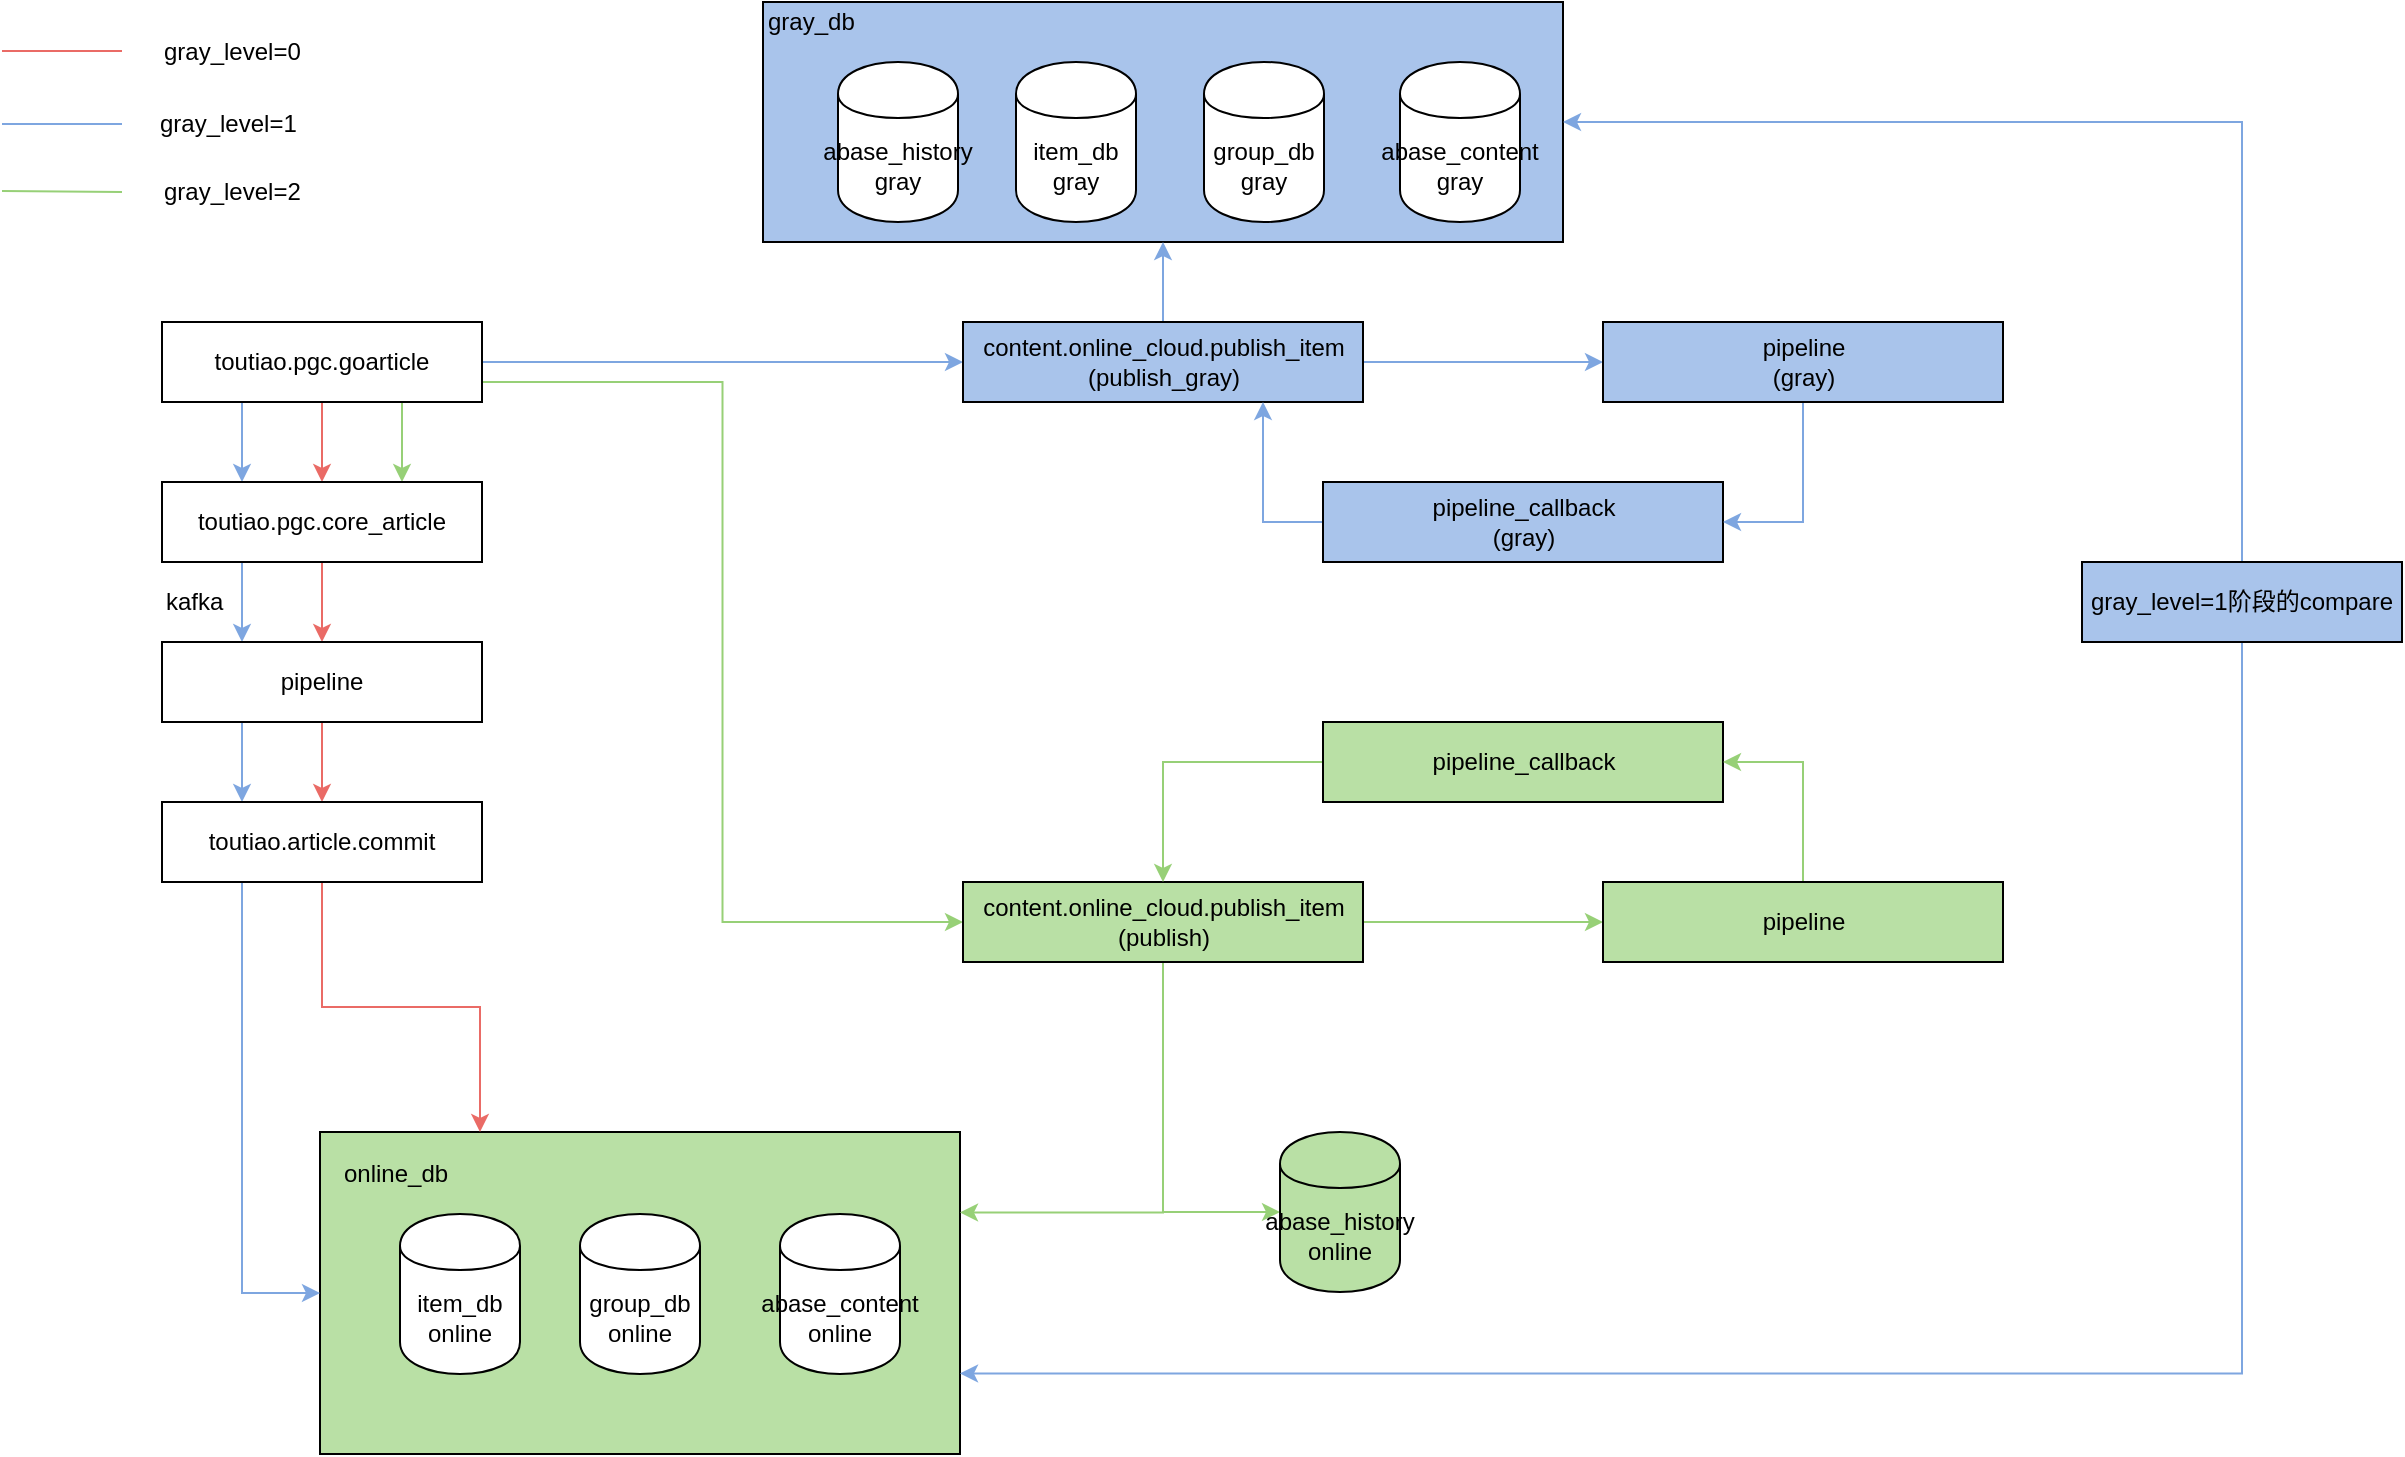 <mxfile version="11.0.7" type="github"><diagram id="RzEllMcAXhijFLLB4hno" name="Page-1"><mxGraphModel dx="1426" dy="795" grid="0" gridSize="10" guides="1" tooltips="1" connect="1" arrows="1" fold="1" page="1" pageScale="1" pageWidth="3300" pageHeight="2339" math="0" shadow="0"><root><mxCell id="0"/><mxCell id="1" parent="0"/><mxCell id="3XzX1_1msdyQVYDM25QE-69" value="" style="rounded=0;whiteSpace=wrap;html=1;fillColor=#A9C4EB;" vertex="1" parent="1"><mxGeometry x="460.5" y="80" width="400" height="120" as="geometry"/></mxCell><mxCell id="3XzX1_1msdyQVYDM25QE-62" value="" style="rounded=0;whiteSpace=wrap;html=1;fillColor=#B9E0A5;" vertex="1" parent="1"><mxGeometry x="239" y="645" width="320" height="161" as="geometry"/></mxCell><mxCell id="3XzX1_1msdyQVYDM25QE-3" style="edgeStyle=orthogonalEdgeStyle;rounded=0;orthogonalLoop=1;jettySize=auto;html=1;entryX=0.5;entryY=0;entryDx=0;entryDy=0;strokeColor=#EA6B66;" edge="1" parent="1" source="3XzX1_1msdyQVYDM25QE-1" target="3XzX1_1msdyQVYDM25QE-2"><mxGeometry relative="1" as="geometry"/></mxCell><mxCell id="3XzX1_1msdyQVYDM25QE-14" style="edgeStyle=orthogonalEdgeStyle;rounded=0;orthogonalLoop=1;jettySize=auto;html=1;entryX=0;entryY=0.5;entryDx=0;entryDy=0;strokeColor=#7EA6E0;" edge="1" parent="1" source="3XzX1_1msdyQVYDM25QE-1" target="3XzX1_1msdyQVYDM25QE-8"><mxGeometry relative="1" as="geometry"/></mxCell><mxCell id="3XzX1_1msdyQVYDM25QE-15" style="edgeStyle=orthogonalEdgeStyle;rounded=0;orthogonalLoop=1;jettySize=auto;html=1;exitX=0.25;exitY=1;exitDx=0;exitDy=0;entryX=0.25;entryY=0;entryDx=0;entryDy=0;strokeColor=#7EA6E0;" edge="1" parent="1" source="3XzX1_1msdyQVYDM25QE-1" target="3XzX1_1msdyQVYDM25QE-2"><mxGeometry relative="1" as="geometry"/></mxCell><mxCell id="3XzX1_1msdyQVYDM25QE-26" style="edgeStyle=orthogonalEdgeStyle;rounded=0;orthogonalLoop=1;jettySize=auto;html=1;exitX=0.75;exitY=1;exitDx=0;exitDy=0;entryX=0.75;entryY=0;entryDx=0;entryDy=0;strokeColor=#97D077;" edge="1" parent="1" source="3XzX1_1msdyQVYDM25QE-1" target="3XzX1_1msdyQVYDM25QE-2"><mxGeometry relative="1" as="geometry"/></mxCell><mxCell id="3XzX1_1msdyQVYDM25QE-43" style="edgeStyle=orthogonalEdgeStyle;rounded=0;orthogonalLoop=1;jettySize=auto;html=1;exitX=1;exitY=0.75;exitDx=0;exitDy=0;entryX=0;entryY=0.5;entryDx=0;entryDy=0;strokeColor=#97D077;" edge="1" parent="1" source="3XzX1_1msdyQVYDM25QE-1" target="3XzX1_1msdyQVYDM25QE-30"><mxGeometry relative="1" as="geometry"/></mxCell><mxCell id="3XzX1_1msdyQVYDM25QE-1" value="toutiao.pgc.goarticle" style="rounded=0;whiteSpace=wrap;html=1;" vertex="1" parent="1"><mxGeometry x="160" y="240" width="160" height="40" as="geometry"/></mxCell><mxCell id="3XzX1_1msdyQVYDM25QE-6" style="edgeStyle=orthogonalEdgeStyle;rounded=0;orthogonalLoop=1;jettySize=auto;html=1;entryX=0.5;entryY=0;entryDx=0;entryDy=0;strokeColor=#EA6B66;" edge="1" parent="1" source="3XzX1_1msdyQVYDM25QE-2" target="3XzX1_1msdyQVYDM25QE-4"><mxGeometry relative="1" as="geometry"/></mxCell><mxCell id="3XzX1_1msdyQVYDM25QE-16" style="edgeStyle=orthogonalEdgeStyle;rounded=0;orthogonalLoop=1;jettySize=auto;html=1;exitX=0.25;exitY=1;exitDx=0;exitDy=0;entryX=0.25;entryY=0;entryDx=0;entryDy=0;strokeColor=#7EA6E0;" edge="1" parent="1" source="3XzX1_1msdyQVYDM25QE-2" target="3XzX1_1msdyQVYDM25QE-4"><mxGeometry relative="1" as="geometry"/></mxCell><mxCell id="3XzX1_1msdyQVYDM25QE-2" value="toutiao.pgc.core_article" style="rounded=0;whiteSpace=wrap;html=1;" vertex="1" parent="1"><mxGeometry x="160" y="320" width="160" height="40" as="geometry"/></mxCell><mxCell id="3XzX1_1msdyQVYDM25QE-7" style="edgeStyle=orthogonalEdgeStyle;rounded=0;orthogonalLoop=1;jettySize=auto;html=1;entryX=0.5;entryY=0;entryDx=0;entryDy=0;strokeColor=#EA6B66;" edge="1" parent="1" source="3XzX1_1msdyQVYDM25QE-4" target="3XzX1_1msdyQVYDM25QE-5"><mxGeometry relative="1" as="geometry"/></mxCell><mxCell id="3XzX1_1msdyQVYDM25QE-17" style="edgeStyle=orthogonalEdgeStyle;rounded=0;orthogonalLoop=1;jettySize=auto;html=1;exitX=0.25;exitY=1;exitDx=0;exitDy=0;entryX=0.25;entryY=0;entryDx=0;entryDy=0;strokeColor=#7EA6E0;" edge="1" parent="1" source="3XzX1_1msdyQVYDM25QE-4" target="3XzX1_1msdyQVYDM25QE-5"><mxGeometry relative="1" as="geometry"/></mxCell><mxCell id="3XzX1_1msdyQVYDM25QE-4" value="pipeline" style="rounded=0;whiteSpace=wrap;html=1;" vertex="1" parent="1"><mxGeometry x="160" y="400" width="160" height="40" as="geometry"/></mxCell><mxCell id="3XzX1_1msdyQVYDM25QE-65" style="edgeStyle=orthogonalEdgeStyle;rounded=0;orthogonalLoop=1;jettySize=auto;html=1;exitX=0.25;exitY=1;exitDx=0;exitDy=0;entryX=0;entryY=0.5;entryDx=0;entryDy=0;strokeColor=#7EA6E0;" edge="1" parent="1" source="3XzX1_1msdyQVYDM25QE-5" target="3XzX1_1msdyQVYDM25QE-62"><mxGeometry relative="1" as="geometry"/></mxCell><mxCell id="3XzX1_1msdyQVYDM25QE-66" style="edgeStyle=orthogonalEdgeStyle;rounded=0;orthogonalLoop=1;jettySize=auto;html=1;entryX=0.25;entryY=0;entryDx=0;entryDy=0;strokeColor=#EA6B66;" edge="1" parent="1" source="3XzX1_1msdyQVYDM25QE-5" target="3XzX1_1msdyQVYDM25QE-62"><mxGeometry relative="1" as="geometry"/></mxCell><mxCell id="3XzX1_1msdyQVYDM25QE-5" value="toutiao.article.commit" style="rounded=0;whiteSpace=wrap;html=1;" vertex="1" parent="1"><mxGeometry x="160" y="480" width="160" height="40" as="geometry"/></mxCell><mxCell id="3XzX1_1msdyQVYDM25QE-11" style="edgeStyle=orthogonalEdgeStyle;rounded=0;orthogonalLoop=1;jettySize=auto;html=1;entryX=0;entryY=0.5;entryDx=0;entryDy=0;strokeColor=#7EA6E0;" edge="1" parent="1" source="3XzX1_1msdyQVYDM25QE-8" target="3XzX1_1msdyQVYDM25QE-10"><mxGeometry relative="1" as="geometry"/></mxCell><mxCell id="3XzX1_1msdyQVYDM25QE-73" style="edgeStyle=orthogonalEdgeStyle;rounded=0;orthogonalLoop=1;jettySize=auto;html=1;exitX=0.5;exitY=0;exitDx=0;exitDy=0;entryX=0.5;entryY=1;entryDx=0;entryDy=0;strokeColor=#7EA6E0;" edge="1" parent="1" source="3XzX1_1msdyQVYDM25QE-8" target="3XzX1_1msdyQVYDM25QE-69"><mxGeometry relative="1" as="geometry"/></mxCell><mxCell id="3XzX1_1msdyQVYDM25QE-8" value="content.online_cloud.publish_item&lt;br&gt;(publish_gray)" style="rounded=0;whiteSpace=wrap;html=1;fillColor=#A9C4EB;" vertex="1" parent="1"><mxGeometry x="560.5" y="240" width="200" height="40" as="geometry"/></mxCell><mxCell id="3XzX1_1msdyQVYDM25QE-13" style="edgeStyle=orthogonalEdgeStyle;rounded=0;orthogonalLoop=1;jettySize=auto;html=1;entryX=0.75;entryY=1;entryDx=0;entryDy=0;exitX=0;exitY=0.5;exitDx=0;exitDy=0;strokeColor=#7EA6E0;" edge="1" parent="1" source="3XzX1_1msdyQVYDM25QE-9" target="3XzX1_1msdyQVYDM25QE-8"><mxGeometry relative="1" as="geometry"><Array as="points"><mxPoint x="710.5" y="340"/></Array></mxGeometry></mxCell><mxCell id="3XzX1_1msdyQVYDM25QE-9" value="pipeline_callback&lt;br&gt;(gray)" style="rounded=0;whiteSpace=wrap;html=1;fillColor=#A9C4EB;" vertex="1" parent="1"><mxGeometry x="740.5" y="320" width="200" height="40" as="geometry"/></mxCell><mxCell id="3XzX1_1msdyQVYDM25QE-12" style="edgeStyle=orthogonalEdgeStyle;rounded=0;orthogonalLoop=1;jettySize=auto;html=1;entryX=1;entryY=0.5;entryDx=0;entryDy=0;strokeColor=#7EA6E0;" edge="1" parent="1" source="3XzX1_1msdyQVYDM25QE-10" target="3XzX1_1msdyQVYDM25QE-9"><mxGeometry relative="1" as="geometry"/></mxCell><mxCell id="3XzX1_1msdyQVYDM25QE-10" value="pipeline&lt;br&gt;(gray)" style="rounded=0;whiteSpace=wrap;html=1;fillColor=#A9C4EB;" vertex="1" parent="1"><mxGeometry x="880.5" y="240" width="200" height="40" as="geometry"/></mxCell><mxCell id="3XzX1_1msdyQVYDM25QE-18" value="item_db&lt;br&gt;gray" style="shape=cylinder;whiteSpace=wrap;html=1;boundedLbl=1;backgroundOutline=1;" vertex="1" parent="1"><mxGeometry x="587" y="110" width="60" height="80" as="geometry"/></mxCell><mxCell id="3XzX1_1msdyQVYDM25QE-19" value="group_db&lt;br&gt;gray" style="shape=cylinder;whiteSpace=wrap;html=1;boundedLbl=1;backgroundOutline=1;" vertex="1" parent="1"><mxGeometry x="681" y="110" width="60" height="80" as="geometry"/></mxCell><mxCell id="3XzX1_1msdyQVYDM25QE-20" value="abase_content&lt;br&gt;gray" style="shape=cylinder;whiteSpace=wrap;html=1;boundedLbl=1;backgroundOutline=1;" vertex="1" parent="1"><mxGeometry x="779" y="110" width="60" height="80" as="geometry"/></mxCell><mxCell id="3XzX1_1msdyQVYDM25QE-21" value="abase_history&lt;br&gt;gray" style="shape=cylinder;whiteSpace=wrap;html=1;boundedLbl=1;backgroundOutline=1;" vertex="1" parent="1"><mxGeometry x="498" y="110" width="60" height="80" as="geometry"/></mxCell><mxCell id="3XzX1_1msdyQVYDM25QE-44" style="edgeStyle=orthogonalEdgeStyle;rounded=0;orthogonalLoop=1;jettySize=auto;html=1;entryX=0;entryY=0.5;entryDx=0;entryDy=0;strokeColor=#97D077;" edge="1" parent="1" source="3XzX1_1msdyQVYDM25QE-30" target="3XzX1_1msdyQVYDM25QE-34"><mxGeometry relative="1" as="geometry"/></mxCell><mxCell id="3XzX1_1msdyQVYDM25QE-67" style="edgeStyle=orthogonalEdgeStyle;rounded=0;orthogonalLoop=1;jettySize=auto;html=1;entryX=1;entryY=0.25;entryDx=0;entryDy=0;strokeColor=#97D077;exitX=0.5;exitY=1;exitDx=0;exitDy=0;" edge="1" parent="1" source="3XzX1_1msdyQVYDM25QE-30" target="3XzX1_1msdyQVYDM25QE-62"><mxGeometry relative="1" as="geometry"/></mxCell><mxCell id="3XzX1_1msdyQVYDM25QE-68" style="edgeStyle=orthogonalEdgeStyle;rounded=0;orthogonalLoop=1;jettySize=auto;html=1;entryX=0;entryY=0.5;entryDx=0;entryDy=0;strokeColor=#97D077;" edge="1" parent="1" source="3XzX1_1msdyQVYDM25QE-30" target="3XzX1_1msdyQVYDM25QE-38"><mxGeometry relative="1" as="geometry"/></mxCell><mxCell id="3XzX1_1msdyQVYDM25QE-30" value="content.online_cloud.publish_item&lt;br&gt;(publish)" style="rounded=0;whiteSpace=wrap;html=1;fillColor=#B9E0A5;" vertex="1" parent="1"><mxGeometry x="560.5" y="520" width="200" height="40" as="geometry"/></mxCell><mxCell id="3XzX1_1msdyQVYDM25QE-46" style="edgeStyle=orthogonalEdgeStyle;rounded=0;orthogonalLoop=1;jettySize=auto;html=1;entryX=0.5;entryY=0;entryDx=0;entryDy=0;strokeColor=#97D077;exitX=0;exitY=0.5;exitDx=0;exitDy=0;" edge="1" parent="1" source="3XzX1_1msdyQVYDM25QE-32" target="3XzX1_1msdyQVYDM25QE-30"><mxGeometry relative="1" as="geometry"/></mxCell><mxCell id="3XzX1_1msdyQVYDM25QE-32" value="pipeline_callback" style="rounded=0;whiteSpace=wrap;html=1;fillColor=#B9E0A5;" vertex="1" parent="1"><mxGeometry x="740.5" y="440" width="200" height="40" as="geometry"/></mxCell><mxCell id="3XzX1_1msdyQVYDM25QE-45" style="edgeStyle=orthogonalEdgeStyle;rounded=0;orthogonalLoop=1;jettySize=auto;html=1;entryX=1;entryY=0.5;entryDx=0;entryDy=0;strokeColor=#97D077;" edge="1" parent="1" source="3XzX1_1msdyQVYDM25QE-34" target="3XzX1_1msdyQVYDM25QE-32"><mxGeometry relative="1" as="geometry"/></mxCell><mxCell id="3XzX1_1msdyQVYDM25QE-34" value="pipeline" style="rounded=0;whiteSpace=wrap;html=1;fillColor=#B9E0A5;" vertex="1" parent="1"><mxGeometry x="880.5" y="520" width="200" height="40" as="geometry"/></mxCell><mxCell id="3XzX1_1msdyQVYDM25QE-38" value="abase_history&lt;br&gt;online" style="shape=cylinder;whiteSpace=wrap;html=1;boundedLbl=1;backgroundOutline=1;fillColor=#B9E0A5;" vertex="1" parent="1"><mxGeometry x="719" y="645" width="60" height="80" as="geometry"/></mxCell><mxCell id="3XzX1_1msdyQVYDM25QE-47" value="item_db&lt;br&gt;online" style="shape=cylinder;whiteSpace=wrap;html=1;boundedLbl=1;backgroundOutline=1;" vertex="1" parent="1"><mxGeometry x="279" y="686" width="60" height="80" as="geometry"/></mxCell><mxCell id="3XzX1_1msdyQVYDM25QE-48" value="group_db&lt;br&gt;online" style="shape=cylinder;whiteSpace=wrap;html=1;boundedLbl=1;backgroundOutline=1;" vertex="1" parent="1"><mxGeometry x="369" y="686" width="60" height="80" as="geometry"/></mxCell><mxCell id="3XzX1_1msdyQVYDM25QE-49" value="abase_content&lt;br&gt;online" style="shape=cylinder;whiteSpace=wrap;html=1;boundedLbl=1;backgroundOutline=1;" vertex="1" parent="1"><mxGeometry x="469" y="686" width="60" height="80" as="geometry"/></mxCell><mxCell id="3XzX1_1msdyQVYDM25QE-58" value="kafka" style="text;html=1;resizable=0;points=[];autosize=1;align=left;verticalAlign=top;spacingTop=-4;" vertex="1" parent="1"><mxGeometry x="160" y="370" width="40" height="20" as="geometry"/></mxCell><mxCell id="3XzX1_1msdyQVYDM25QE-63" value="online_db&lt;br&gt;" style="text;html=1;resizable=0;points=[];autosize=1;align=left;verticalAlign=top;spacingTop=-4;" vertex="1" parent="1"><mxGeometry x="249" y="656" width="70" height="20" as="geometry"/></mxCell><mxCell id="3XzX1_1msdyQVYDM25QE-71" value="gray_db" style="text;html=1;resizable=0;points=[];autosize=1;align=left;verticalAlign=top;spacingTop=-4;" vertex="1" parent="1"><mxGeometry x="460.5" y="80" width="60" height="20" as="geometry"/></mxCell><mxCell id="3XzX1_1msdyQVYDM25QE-75" style="edgeStyle=orthogonalEdgeStyle;rounded=0;orthogonalLoop=1;jettySize=auto;html=1;entryX=1;entryY=0.5;entryDx=0;entryDy=0;strokeColor=#7EA6E0;exitX=0.5;exitY=0;exitDx=0;exitDy=0;" edge="1" parent="1" source="3XzX1_1msdyQVYDM25QE-74" target="3XzX1_1msdyQVYDM25QE-69"><mxGeometry relative="1" as="geometry"/></mxCell><mxCell id="3XzX1_1msdyQVYDM25QE-76" style="edgeStyle=orthogonalEdgeStyle;rounded=0;orthogonalLoop=1;jettySize=auto;html=1;entryX=1;entryY=0.75;entryDx=0;entryDy=0;strokeColor=#7EA6E0;exitX=0.5;exitY=1;exitDx=0;exitDy=0;" edge="1" parent="1" source="3XzX1_1msdyQVYDM25QE-74" target="3XzX1_1msdyQVYDM25QE-62"><mxGeometry relative="1" as="geometry"/></mxCell><mxCell id="3XzX1_1msdyQVYDM25QE-74" value="gray_level=1阶段的compare" style="rounded=0;whiteSpace=wrap;html=1;fillColor=#A9C4EB;" vertex="1" parent="1"><mxGeometry x="1120" y="360" width="160" height="40" as="geometry"/></mxCell><mxCell id="3XzX1_1msdyQVYDM25QE-77" value="" style="endArrow=none;html=1;strokeColor=#EA6B66;" edge="1" parent="1"><mxGeometry width="50" height="50" relative="1" as="geometry"><mxPoint x="80" y="104.5" as="sourcePoint"/><mxPoint x="140" y="104.5" as="targetPoint"/></mxGeometry></mxCell><mxCell id="3XzX1_1msdyQVYDM25QE-78" value="gray_level=0" style="text;html=1;resizable=0;points=[];autosize=1;align=left;verticalAlign=top;spacingTop=-4;" vertex="1" parent="1"><mxGeometry x="159" y="95" width="80" height="20" as="geometry"/></mxCell><mxCell id="3XzX1_1msdyQVYDM25QE-80" value="" style="endArrow=none;html=1;strokeColor=#7EA6E0;" edge="1" parent="1"><mxGeometry width="50" height="50" relative="1" as="geometry"><mxPoint x="80" y="141" as="sourcePoint"/><mxPoint x="140" y="141" as="targetPoint"/></mxGeometry></mxCell><mxCell id="3XzX1_1msdyQVYDM25QE-81" value="gray_level=1" style="text;html=1;resizable=0;points=[];autosize=1;align=left;verticalAlign=top;spacingTop=-4;" vertex="1" parent="1"><mxGeometry x="157" y="131" width="80" height="20" as="geometry"/></mxCell><mxCell id="3XzX1_1msdyQVYDM25QE-82" value="" style="endArrow=none;html=1;strokeColor=#97D077;" edge="1" parent="1"><mxGeometry width="50" height="50" relative="1" as="geometry"><mxPoint x="80" y="174.5" as="sourcePoint"/><mxPoint x="140" y="175" as="targetPoint"/></mxGeometry></mxCell><mxCell id="3XzX1_1msdyQVYDM25QE-83" value="gray_level=2" style="text;html=1;resizable=0;points=[];autosize=1;align=left;verticalAlign=top;spacingTop=-4;" vertex="1" parent="1"><mxGeometry x="159" y="165" width="80" height="20" as="geometry"/></mxCell></root></mxGraphModel></diagram></mxfile>